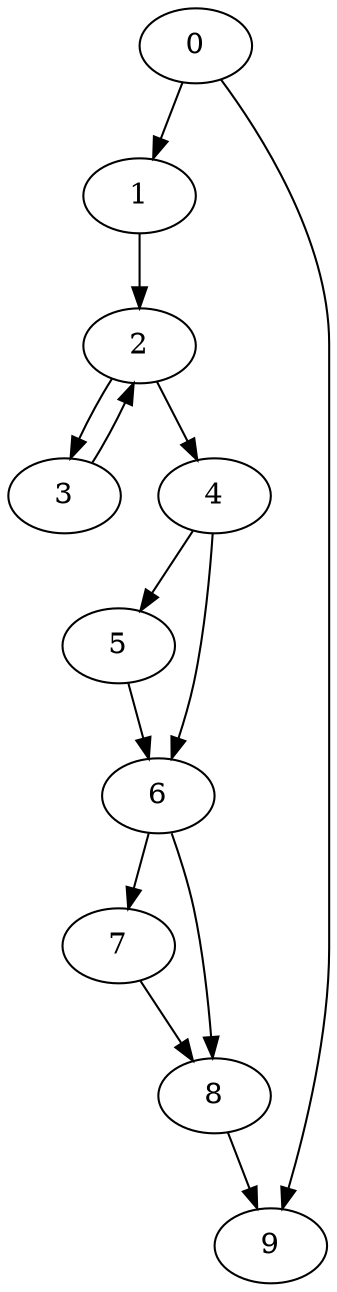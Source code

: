 digraph {
	0
	1
	2
	3
	4
	5
	6
	7
	8
	9
	0 -> 1
	1 -> 2
	3 -> 2
	2 -> 3
	2 -> 4
	5 -> 6
	4 -> 6
	6 -> 7
	0 -> 9
	8 -> 9
	4 -> 5
	6 -> 8
	7 -> 8
}
